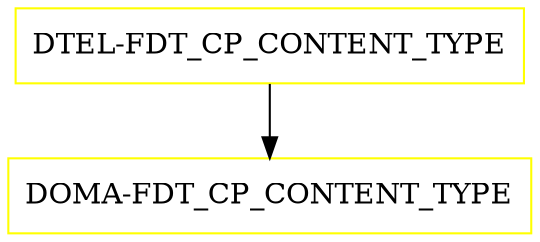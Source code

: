 digraph G {
  "DTEL-FDT_CP_CONTENT_TYPE" [shape=box,color=yellow];
  "DOMA-FDT_CP_CONTENT_TYPE" [shape=box,color=yellow,URL="./DOMA_FDT_CP_CONTENT_TYPE.html"];
  "DTEL-FDT_CP_CONTENT_TYPE" -> "DOMA-FDT_CP_CONTENT_TYPE";
}
